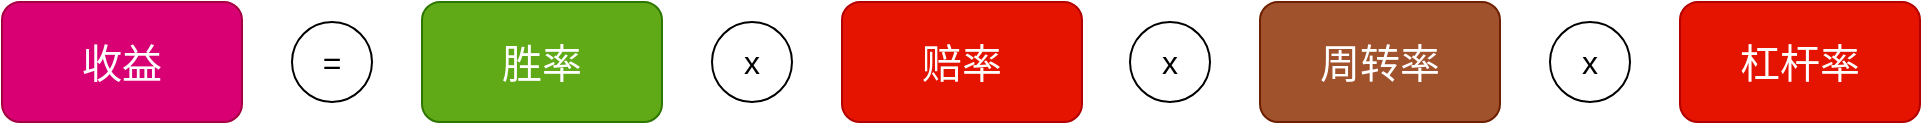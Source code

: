 <mxfile>
    <diagram id="3BZde0shsiZC19KxD_37" name="第 1 页">
        <mxGraphModel dx="1285" dy="1129" grid="1" gridSize="10" guides="1" tooltips="1" connect="1" arrows="1" fold="1" page="1" pageScale="1" pageWidth="827" pageHeight="1169" math="0" shadow="0">
            <root>
                <mxCell id="0"/>
                <mxCell id="1" parent="0"/>
                <mxCell id="4" value="收益" style="rounded=1;whiteSpace=wrap;html=1;fillColor=#d80073;strokeColor=#A50040;fontSize=20;fontColor=#ffffff;" vertex="1" parent="1">
                    <mxGeometry x="190" y="740" width="120" height="60" as="geometry"/>
                </mxCell>
                <mxCell id="5" value="=" style="ellipse;whiteSpace=wrap;html=1;aspect=fixed;fontSize=16;" vertex="1" parent="1">
                    <mxGeometry x="335" y="750" width="40" height="40" as="geometry"/>
                </mxCell>
                <mxCell id="6" value="胜率" style="rounded=1;whiteSpace=wrap;html=1;fillColor=#60a917;strokeColor=#2D7600;fontSize=20;fontColor=#ffffff;" vertex="1" parent="1">
                    <mxGeometry x="400" y="740" width="120" height="60" as="geometry"/>
                </mxCell>
                <mxCell id="7" value="x" style="ellipse;whiteSpace=wrap;html=1;aspect=fixed;fontSize=16;" vertex="1" parent="1">
                    <mxGeometry x="545" y="750" width="40" height="40" as="geometry"/>
                </mxCell>
                <mxCell id="8" value="赔率" style="rounded=1;whiteSpace=wrap;html=1;fillColor=#e51400;strokeColor=#B20000;fontSize=20;fontColor=#ffffff;" vertex="1" parent="1">
                    <mxGeometry x="610" y="740" width="120" height="60" as="geometry"/>
                </mxCell>
                <mxCell id="9" value="x" style="ellipse;whiteSpace=wrap;html=1;aspect=fixed;fontSize=16;" vertex="1" parent="1">
                    <mxGeometry x="754" y="750" width="40" height="40" as="geometry"/>
                </mxCell>
                <mxCell id="10" value="周转率" style="rounded=1;whiteSpace=wrap;html=1;fillColor=#a0522d;strokeColor=#6D1F00;fontSize=20;fontColor=#ffffff;" vertex="1" parent="1">
                    <mxGeometry x="819" y="740" width="120" height="60" as="geometry"/>
                </mxCell>
                <mxCell id="12" value="x" style="ellipse;whiteSpace=wrap;html=1;aspect=fixed;fontSize=16;" vertex="1" parent="1">
                    <mxGeometry x="964" y="750" width="40" height="40" as="geometry"/>
                </mxCell>
                <mxCell id="13" value="杠杆率" style="rounded=1;whiteSpace=wrap;html=1;fillColor=#e51400;strokeColor=#B20000;fontSize=20;fontColor=#ffffff;" vertex="1" parent="1">
                    <mxGeometry x="1029" y="740" width="120" height="60" as="geometry"/>
                </mxCell>
            </root>
        </mxGraphModel>
    </diagram>
</mxfile>